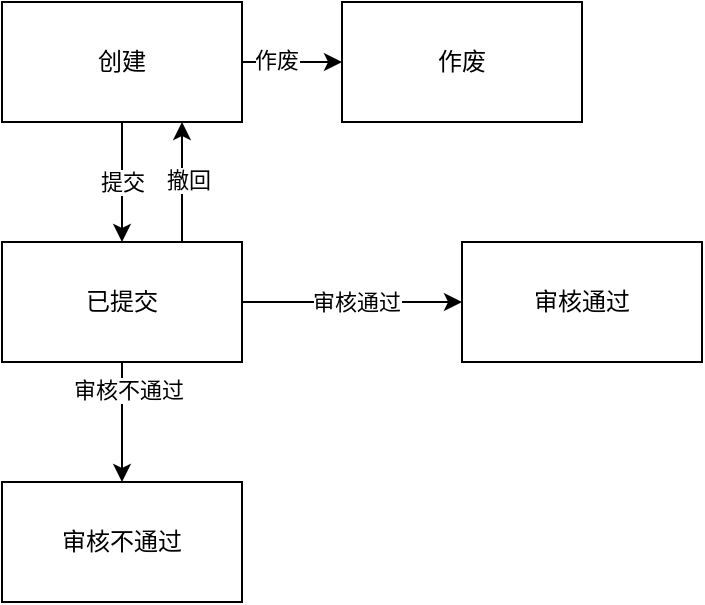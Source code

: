 <mxfile version="21.6.2" type="github">
  <diagram name="第 1 页" id="34YcU4taMujtLToNAZRw">
    <mxGraphModel dx="1274" dy="604" grid="1" gridSize="10" guides="1" tooltips="1" connect="1" arrows="1" fold="1" page="1" pageScale="1" pageWidth="827" pageHeight="1169" math="0" shadow="0">
      <root>
        <mxCell id="0" />
        <mxCell id="1" parent="0" />
        <mxCell id="1aOtj4ER7P9dOIGl5S1n-4" value="提交" style="edgeStyle=orthogonalEdgeStyle;rounded=0;orthogonalLoop=1;jettySize=auto;html=1;exitX=0.5;exitY=1;exitDx=0;exitDy=0;entryX=0.5;entryY=0;entryDx=0;entryDy=0;" edge="1" parent="1" source="1aOtj4ER7P9dOIGl5S1n-1" target="1aOtj4ER7P9dOIGl5S1n-2">
          <mxGeometry relative="1" as="geometry" />
        </mxCell>
        <mxCell id="1aOtj4ER7P9dOIGl5S1n-9" style="edgeStyle=orthogonalEdgeStyle;rounded=0;orthogonalLoop=1;jettySize=auto;html=1;exitX=1;exitY=0.5;exitDx=0;exitDy=0;entryX=0;entryY=0.5;entryDx=0;entryDy=0;" edge="1" parent="1" source="1aOtj4ER7P9dOIGl5S1n-1" target="1aOtj4ER7P9dOIGl5S1n-8">
          <mxGeometry relative="1" as="geometry" />
        </mxCell>
        <mxCell id="1aOtj4ER7P9dOIGl5S1n-10" value="作废" style="edgeLabel;html=1;align=center;verticalAlign=middle;resizable=0;points=[];" vertex="1" connectable="0" parent="1aOtj4ER7P9dOIGl5S1n-9">
          <mxGeometry x="-0.32" y="1" relative="1" as="geometry">
            <mxPoint as="offset" />
          </mxGeometry>
        </mxCell>
        <mxCell id="1aOtj4ER7P9dOIGl5S1n-1" value="创建" style="rounded=0;whiteSpace=wrap;html=1;" vertex="1" parent="1">
          <mxGeometry x="240" y="250" width="120" height="60" as="geometry" />
        </mxCell>
        <mxCell id="1aOtj4ER7P9dOIGl5S1n-6" style="edgeStyle=orthogonalEdgeStyle;rounded=0;orthogonalLoop=1;jettySize=auto;html=1;exitX=0.75;exitY=0;exitDx=0;exitDy=0;entryX=0.75;entryY=1;entryDx=0;entryDy=0;" edge="1" parent="1" source="1aOtj4ER7P9dOIGl5S1n-2" target="1aOtj4ER7P9dOIGl5S1n-1">
          <mxGeometry relative="1" as="geometry" />
        </mxCell>
        <mxCell id="1aOtj4ER7P9dOIGl5S1n-7" value="撤回" style="edgeLabel;html=1;align=center;verticalAlign=middle;resizable=0;points=[];" vertex="1" connectable="0" parent="1aOtj4ER7P9dOIGl5S1n-6">
          <mxGeometry x="0.033" y="-3" relative="1" as="geometry">
            <mxPoint as="offset" />
          </mxGeometry>
        </mxCell>
        <mxCell id="1aOtj4ER7P9dOIGl5S1n-12" style="edgeStyle=orthogonalEdgeStyle;rounded=0;orthogonalLoop=1;jettySize=auto;html=1;exitX=1;exitY=0.5;exitDx=0;exitDy=0;entryX=0;entryY=0.5;entryDx=0;entryDy=0;" edge="1" parent="1" source="1aOtj4ER7P9dOIGl5S1n-2" target="1aOtj4ER7P9dOIGl5S1n-11">
          <mxGeometry relative="1" as="geometry" />
        </mxCell>
        <mxCell id="1aOtj4ER7P9dOIGl5S1n-13" value="审核通过" style="edgeLabel;html=1;align=center;verticalAlign=middle;resizable=0;points=[];" vertex="1" connectable="0" parent="1aOtj4ER7P9dOIGl5S1n-12">
          <mxGeometry x="-0.64" y="1" relative="1" as="geometry">
            <mxPoint x="37" y="1" as="offset" />
          </mxGeometry>
        </mxCell>
        <mxCell id="1aOtj4ER7P9dOIGl5S1n-16" style="edgeStyle=orthogonalEdgeStyle;rounded=0;orthogonalLoop=1;jettySize=auto;html=1;exitX=0.5;exitY=1;exitDx=0;exitDy=0;entryX=0.5;entryY=0;entryDx=0;entryDy=0;" edge="1" parent="1" source="1aOtj4ER7P9dOIGl5S1n-2" target="1aOtj4ER7P9dOIGl5S1n-15">
          <mxGeometry relative="1" as="geometry" />
        </mxCell>
        <mxCell id="1aOtj4ER7P9dOIGl5S1n-17" value="审核不通过" style="edgeLabel;html=1;align=center;verticalAlign=middle;resizable=0;points=[];" vertex="1" connectable="0" parent="1aOtj4ER7P9dOIGl5S1n-16">
          <mxGeometry x="-0.533" y="3" relative="1" as="geometry">
            <mxPoint as="offset" />
          </mxGeometry>
        </mxCell>
        <mxCell id="1aOtj4ER7P9dOIGl5S1n-2" value="已提交" style="rounded=0;whiteSpace=wrap;html=1;" vertex="1" parent="1">
          <mxGeometry x="240" y="370" width="120" height="60" as="geometry" />
        </mxCell>
        <mxCell id="1aOtj4ER7P9dOIGl5S1n-5" value="" style="endArrow=classic;html=1;rounded=0;" edge="1" parent="1" source="1aOtj4ER7P9dOIGl5S1n-11">
          <mxGeometry width="50" height="50" relative="1" as="geometry">
            <mxPoint x="470" y="420" as="sourcePoint" />
            <mxPoint x="520" y="370" as="targetPoint" />
          </mxGeometry>
        </mxCell>
        <mxCell id="1aOtj4ER7P9dOIGl5S1n-8" value="作废" style="rounded=0;whiteSpace=wrap;html=1;" vertex="1" parent="1">
          <mxGeometry x="410" y="250" width="120" height="60" as="geometry" />
        </mxCell>
        <mxCell id="1aOtj4ER7P9dOIGl5S1n-14" value="" style="endArrow=classic;html=1;rounded=0;" edge="1" parent="1" target="1aOtj4ER7P9dOIGl5S1n-11">
          <mxGeometry width="50" height="50" relative="1" as="geometry">
            <mxPoint x="470" y="420" as="sourcePoint" />
            <mxPoint x="520" y="370" as="targetPoint" />
          </mxGeometry>
        </mxCell>
        <mxCell id="1aOtj4ER7P9dOIGl5S1n-11" value="审核通过" style="rounded=0;whiteSpace=wrap;html=1;" vertex="1" parent="1">
          <mxGeometry x="470" y="370" width="120" height="60" as="geometry" />
        </mxCell>
        <mxCell id="1aOtj4ER7P9dOIGl5S1n-15" value="审核不通过" style="rounded=0;whiteSpace=wrap;html=1;" vertex="1" parent="1">
          <mxGeometry x="240" y="490" width="120" height="60" as="geometry" />
        </mxCell>
      </root>
    </mxGraphModel>
  </diagram>
</mxfile>
